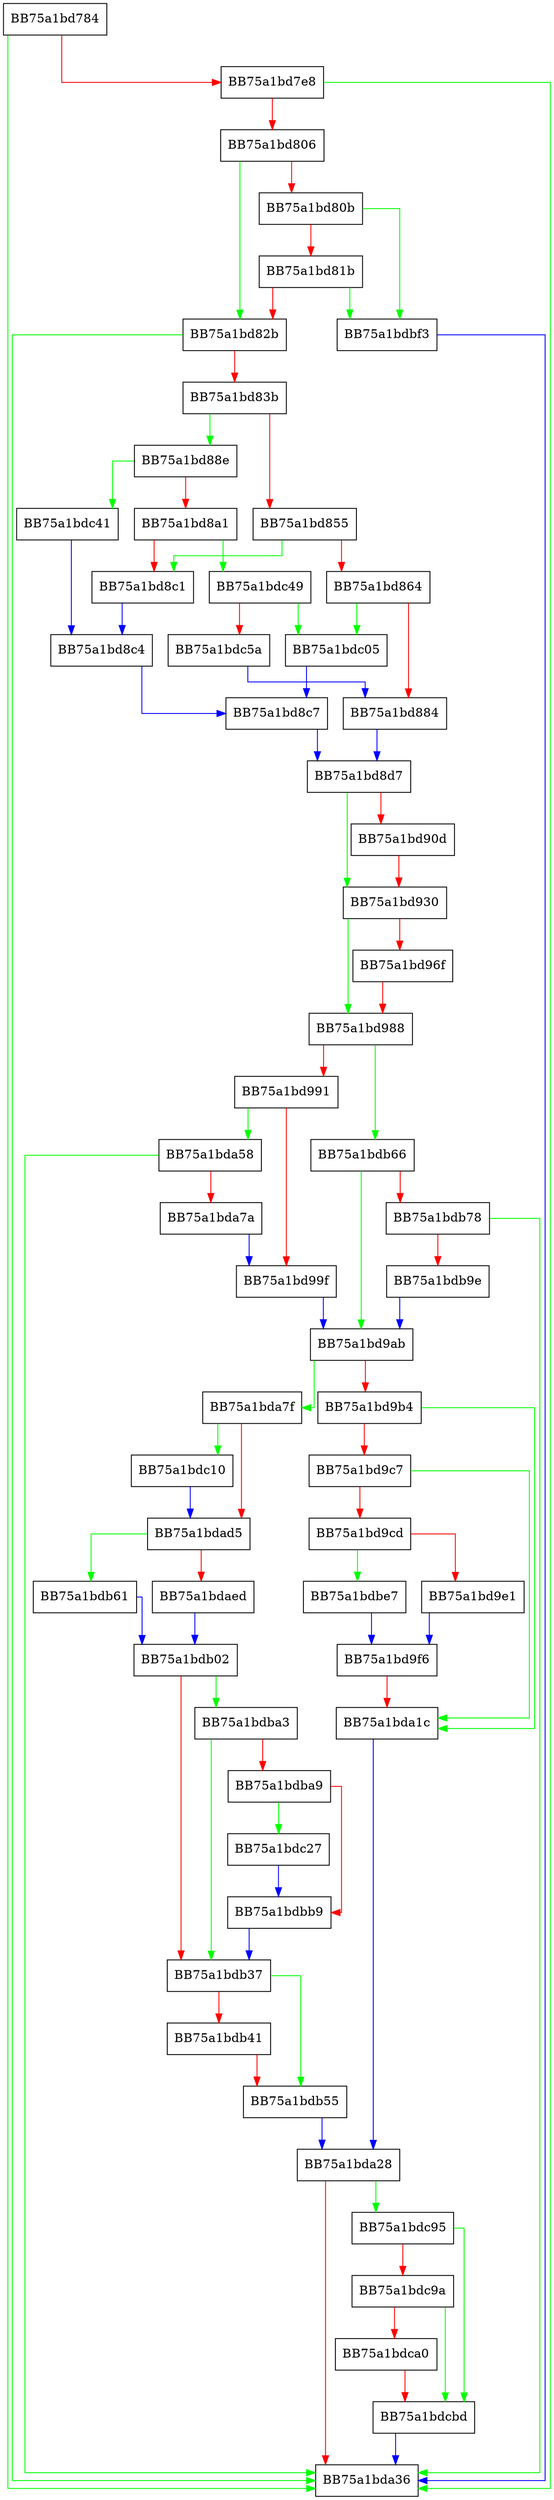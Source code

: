 digraph MpReportLowfiMatch {
  node [shape="box"];
  graph [splines=ortho];
  BB75a1bd784 -> BB75a1bda36 [color="green"];
  BB75a1bd784 -> BB75a1bd7e8 [color="red"];
  BB75a1bd7e8 -> BB75a1bda36 [color="green"];
  BB75a1bd7e8 -> BB75a1bd806 [color="red"];
  BB75a1bd806 -> BB75a1bd82b [color="green"];
  BB75a1bd806 -> BB75a1bd80b [color="red"];
  BB75a1bd80b -> BB75a1bdbf3 [color="green"];
  BB75a1bd80b -> BB75a1bd81b [color="red"];
  BB75a1bd81b -> BB75a1bdbf3 [color="green"];
  BB75a1bd81b -> BB75a1bd82b [color="red"];
  BB75a1bd82b -> BB75a1bda36 [color="green"];
  BB75a1bd82b -> BB75a1bd83b [color="red"];
  BB75a1bd83b -> BB75a1bd88e [color="green"];
  BB75a1bd83b -> BB75a1bd855 [color="red"];
  BB75a1bd855 -> BB75a1bd8c1 [color="green"];
  BB75a1bd855 -> BB75a1bd864 [color="red"];
  BB75a1bd864 -> BB75a1bdc05 [color="green"];
  BB75a1bd864 -> BB75a1bd884 [color="red"];
  BB75a1bd884 -> BB75a1bd8d7 [color="blue"];
  BB75a1bd88e -> BB75a1bdc41 [color="green"];
  BB75a1bd88e -> BB75a1bd8a1 [color="red"];
  BB75a1bd8a1 -> BB75a1bdc49 [color="green"];
  BB75a1bd8a1 -> BB75a1bd8c1 [color="red"];
  BB75a1bd8c1 -> BB75a1bd8c4 [color="blue"];
  BB75a1bd8c4 -> BB75a1bd8c7 [color="blue"];
  BB75a1bd8c7 -> BB75a1bd8d7 [color="blue"];
  BB75a1bd8d7 -> BB75a1bd930 [color="green"];
  BB75a1bd8d7 -> BB75a1bd90d [color="red"];
  BB75a1bd90d -> BB75a1bd930 [color="red"];
  BB75a1bd930 -> BB75a1bd988 [color="green"];
  BB75a1bd930 -> BB75a1bd96f [color="red"];
  BB75a1bd96f -> BB75a1bd988 [color="red"];
  BB75a1bd988 -> BB75a1bdb66 [color="green"];
  BB75a1bd988 -> BB75a1bd991 [color="red"];
  BB75a1bd991 -> BB75a1bda58 [color="green"];
  BB75a1bd991 -> BB75a1bd99f [color="red"];
  BB75a1bd99f -> BB75a1bd9ab [color="blue"];
  BB75a1bd9ab -> BB75a1bda7f [color="green"];
  BB75a1bd9ab -> BB75a1bd9b4 [color="red"];
  BB75a1bd9b4 -> BB75a1bda1c [color="green"];
  BB75a1bd9b4 -> BB75a1bd9c7 [color="red"];
  BB75a1bd9c7 -> BB75a1bda1c [color="green"];
  BB75a1bd9c7 -> BB75a1bd9cd [color="red"];
  BB75a1bd9cd -> BB75a1bdbe7 [color="green"];
  BB75a1bd9cd -> BB75a1bd9e1 [color="red"];
  BB75a1bd9e1 -> BB75a1bd9f6 [color="blue"];
  BB75a1bd9f6 -> BB75a1bda1c [color="red"];
  BB75a1bda1c -> BB75a1bda28 [color="blue"];
  BB75a1bda28 -> BB75a1bdc95 [color="green"];
  BB75a1bda28 -> BB75a1bda36 [color="red"];
  BB75a1bda58 -> BB75a1bda36 [color="green"];
  BB75a1bda58 -> BB75a1bda7a [color="red"];
  BB75a1bda7a -> BB75a1bd99f [color="blue"];
  BB75a1bda7f -> BB75a1bdc10 [color="green"];
  BB75a1bda7f -> BB75a1bdad5 [color="red"];
  BB75a1bdad5 -> BB75a1bdb61 [color="green"];
  BB75a1bdad5 -> BB75a1bdaed [color="red"];
  BB75a1bdaed -> BB75a1bdb02 [color="blue"];
  BB75a1bdb02 -> BB75a1bdba3 [color="green"];
  BB75a1bdb02 -> BB75a1bdb37 [color="red"];
  BB75a1bdb37 -> BB75a1bdb55 [color="green"];
  BB75a1bdb37 -> BB75a1bdb41 [color="red"];
  BB75a1bdb41 -> BB75a1bdb55 [color="red"];
  BB75a1bdb55 -> BB75a1bda28 [color="blue"];
  BB75a1bdb61 -> BB75a1bdb02 [color="blue"];
  BB75a1bdb66 -> BB75a1bd9ab [color="green"];
  BB75a1bdb66 -> BB75a1bdb78 [color="red"];
  BB75a1bdb78 -> BB75a1bda36 [color="green"];
  BB75a1bdb78 -> BB75a1bdb9e [color="red"];
  BB75a1bdb9e -> BB75a1bd9ab [color="blue"];
  BB75a1bdba3 -> BB75a1bdb37 [color="green"];
  BB75a1bdba3 -> BB75a1bdba9 [color="red"];
  BB75a1bdba9 -> BB75a1bdc27 [color="green"];
  BB75a1bdba9 -> BB75a1bdbb9 [color="red"];
  BB75a1bdbb9 -> BB75a1bdb37 [color="blue"];
  BB75a1bdbe7 -> BB75a1bd9f6 [color="blue"];
  BB75a1bdbf3 -> BB75a1bda36 [color="blue"];
  BB75a1bdc05 -> BB75a1bd8c7 [color="blue"];
  BB75a1bdc10 -> BB75a1bdad5 [color="blue"];
  BB75a1bdc27 -> BB75a1bdbb9 [color="blue"];
  BB75a1bdc41 -> BB75a1bd8c4 [color="blue"];
  BB75a1bdc49 -> BB75a1bdc05 [color="green"];
  BB75a1bdc49 -> BB75a1bdc5a [color="red"];
  BB75a1bdc5a -> BB75a1bd884 [color="blue"];
  BB75a1bdc95 -> BB75a1bdcbd [color="green"];
  BB75a1bdc95 -> BB75a1bdc9a [color="red"];
  BB75a1bdc9a -> BB75a1bdcbd [color="green"];
  BB75a1bdc9a -> BB75a1bdca0 [color="red"];
  BB75a1bdca0 -> BB75a1bdcbd [color="red"];
  BB75a1bdcbd -> BB75a1bda36 [color="blue"];
}